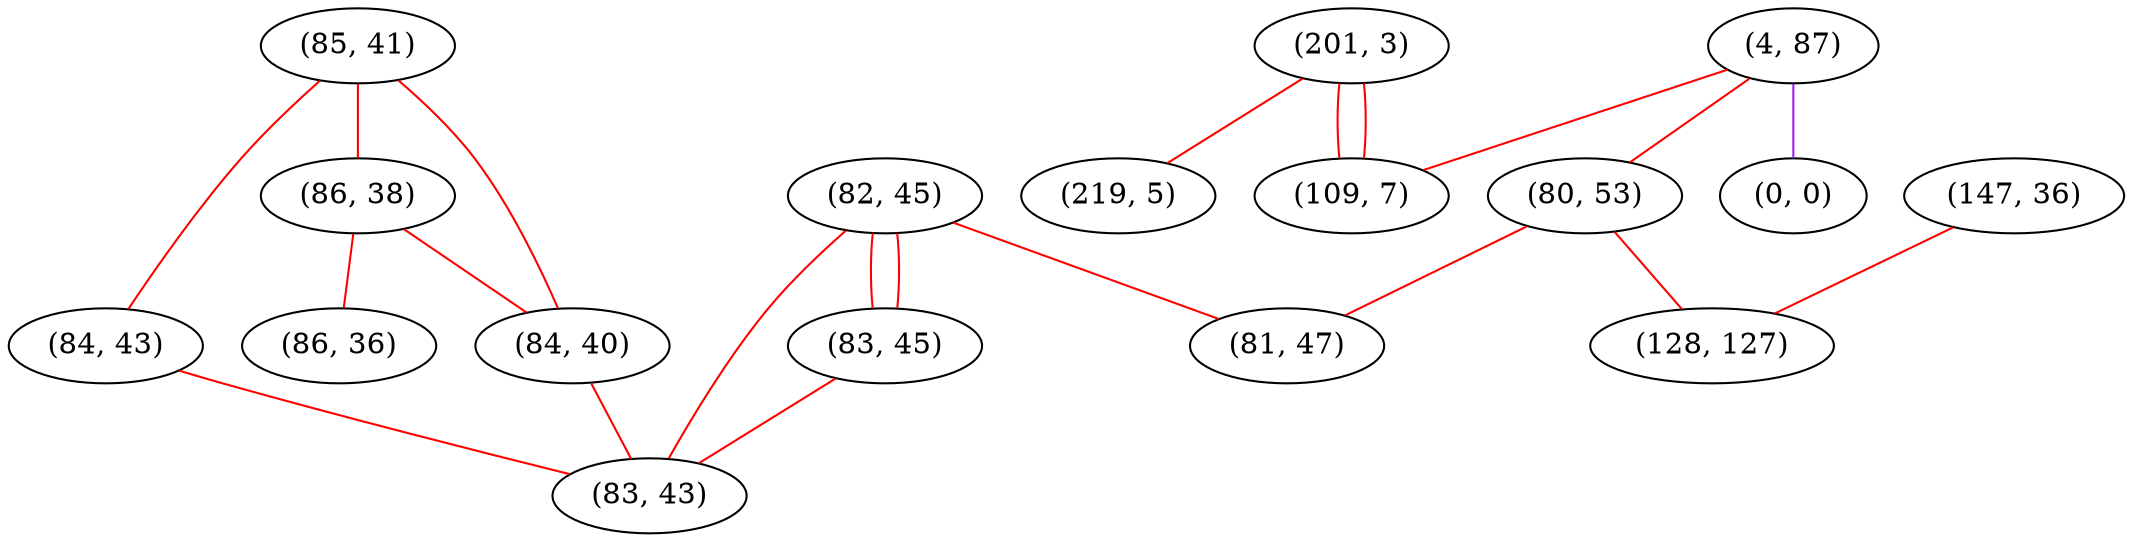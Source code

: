 graph "" {
"(82, 45)";
"(201, 3)";
"(85, 41)";
"(83, 45)";
"(86, 38)";
"(147, 36)";
"(84, 43)";
"(86, 36)";
"(4, 87)";
"(109, 7)";
"(80, 53)";
"(128, 127)";
"(84, 40)";
"(0, 0)";
"(219, 5)";
"(83, 43)";
"(81, 47)";
"(82, 45)" -- "(83, 45)"  [color=red, key=0, weight=1];
"(82, 45)" -- "(83, 45)"  [color=red, key=1, weight=1];
"(82, 45)" -- "(83, 43)"  [color=red, key=0, weight=1];
"(82, 45)" -- "(81, 47)"  [color=red, key=0, weight=1];
"(201, 3)" -- "(109, 7)"  [color=red, key=0, weight=1];
"(201, 3)" -- "(109, 7)"  [color=red, key=1, weight=1];
"(201, 3)" -- "(219, 5)"  [color=red, key=0, weight=1];
"(85, 41)" -- "(84, 40)"  [color=red, key=0, weight=1];
"(85, 41)" -- "(84, 43)"  [color=red, key=0, weight=1];
"(85, 41)" -- "(86, 38)"  [color=red, key=0, weight=1];
"(83, 45)" -- "(83, 43)"  [color=red, key=0, weight=1];
"(86, 38)" -- "(86, 36)"  [color=red, key=0, weight=1];
"(86, 38)" -- "(84, 40)"  [color=red, key=0, weight=1];
"(147, 36)" -- "(128, 127)"  [color=red, key=0, weight=1];
"(84, 43)" -- "(83, 43)"  [color=red, key=0, weight=1];
"(4, 87)" -- "(109, 7)"  [color=red, key=0, weight=1];
"(4, 87)" -- "(80, 53)"  [color=red, key=0, weight=1];
"(4, 87)" -- "(0, 0)"  [color=purple, key=0, weight=4];
"(80, 53)" -- "(128, 127)"  [color=red, key=0, weight=1];
"(80, 53)" -- "(81, 47)"  [color=red, key=0, weight=1];
"(84, 40)" -- "(83, 43)"  [color=red, key=0, weight=1];
}
